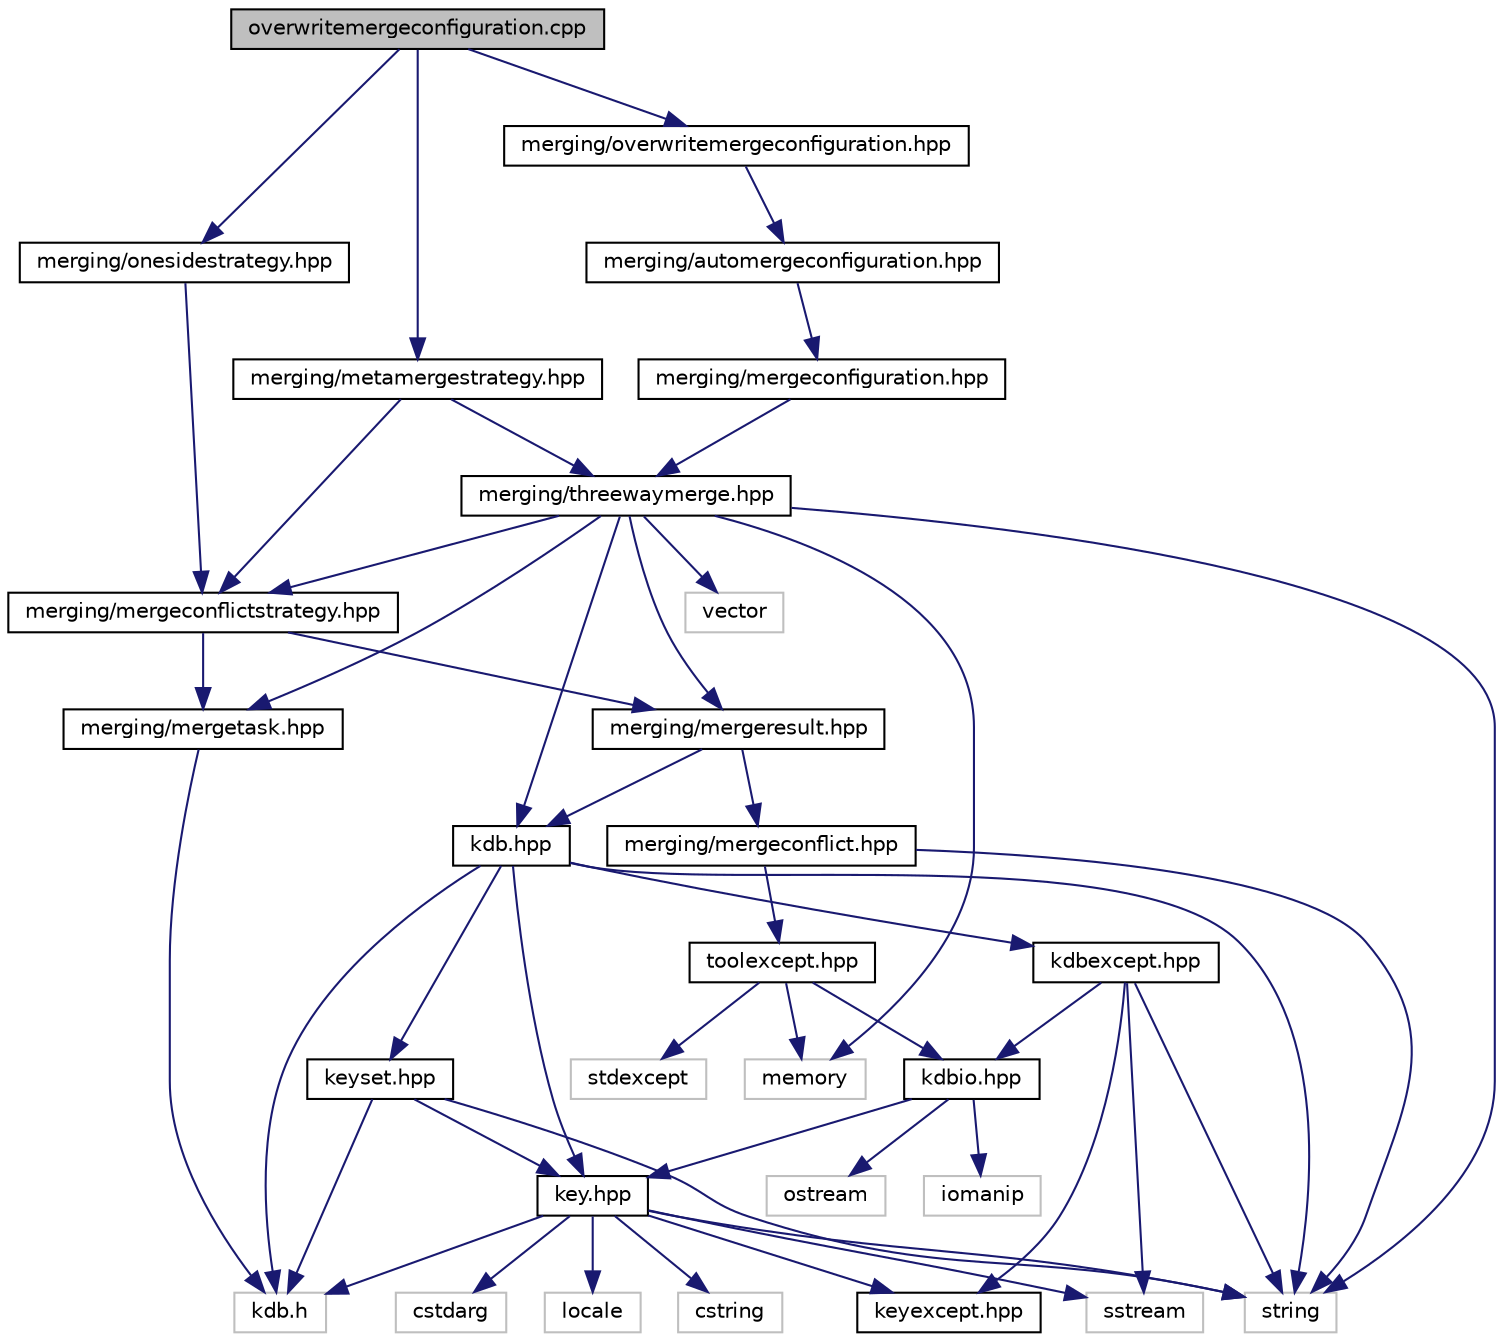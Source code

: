 digraph "overwritemergeconfiguration.cpp"
{
  edge [fontname="Helvetica",fontsize="10",labelfontname="Helvetica",labelfontsize="10"];
  node [fontname="Helvetica",fontsize="10",shape=record];
  Node1 [label="overwritemergeconfiguration.cpp",height=0.2,width=0.4,color="black", fillcolor="grey75", style="filled", fontcolor="black"];
  Node1 -> Node2 [color="midnightblue",fontsize="10",style="solid",fontname="Helvetica"];
  Node2 [label="merging/overwritemergeconfiguration.hpp",height=0.2,width=0.4,color="black", fillcolor="white", style="filled",URL="$overwritemergeconfiguration_8hpp.html",tooltip="A configuration for a simple automerge and guaranteed conflict resolution by one side. "];
  Node2 -> Node3 [color="midnightblue",fontsize="10",style="solid",fontname="Helvetica"];
  Node3 [label="merging/automergeconfiguration.hpp",height=0.2,width=0.4,color="black", fillcolor="white", style="filled",URL="$automergeconfiguration_8hpp.html",tooltip="A configuration for a simple automerge. "];
  Node3 -> Node4 [color="midnightblue",fontsize="10",style="solid",fontname="Helvetica"];
  Node4 [label="merging/mergeconfiguration.hpp",height=0.2,width=0.4,color="black", fillcolor="white", style="filled",URL="$mergeconfiguration_8hpp.html",tooltip="Base class for defining preconfigured merge configurations. "];
  Node4 -> Node5 [color="midnightblue",fontsize="10",style="solid",fontname="Helvetica"];
  Node5 [label="merging/threewaymerge.hpp",height=0.2,width=0.4,color="black", fillcolor="white", style="filled",URL="$threewaymerge_8hpp.html",tooltip="Implements a way to build and deal with a backend. "];
  Node5 -> Node6 [color="midnightblue",fontsize="10",style="solid",fontname="Helvetica"];
  Node6 [label="string",height=0.2,width=0.4,color="grey75", fillcolor="white", style="filled"];
  Node5 -> Node7 [color="midnightblue",fontsize="10",style="solid",fontname="Helvetica"];
  Node7 [label="vector",height=0.2,width=0.4,color="grey75", fillcolor="white", style="filled"];
  Node5 -> Node8 [color="midnightblue",fontsize="10",style="solid",fontname="Helvetica"];
  Node8 [label="memory",height=0.2,width=0.4,color="grey75", fillcolor="white", style="filled"];
  Node5 -> Node9 [color="midnightblue",fontsize="10",style="solid",fontname="Helvetica"];
  Node9 [label="kdb.hpp",height=0.2,width=0.4,color="black", fillcolor="white", style="filled",URL="$kdb_8hpp.html"];
  Node9 -> Node6 [color="midnightblue",fontsize="10",style="solid",fontname="Helvetica"];
  Node9 -> Node10 [color="midnightblue",fontsize="10",style="solid",fontname="Helvetica"];
  Node10 [label="key.hpp",height=0.2,width=0.4,color="black", fillcolor="white", style="filled",URL="$key_8hpp.html"];
  Node10 -> Node6 [color="midnightblue",fontsize="10",style="solid",fontname="Helvetica"];
  Node10 -> Node11 [color="midnightblue",fontsize="10",style="solid",fontname="Helvetica"];
  Node11 [label="locale",height=0.2,width=0.4,color="grey75", fillcolor="white", style="filled"];
  Node10 -> Node12 [color="midnightblue",fontsize="10",style="solid",fontname="Helvetica"];
  Node12 [label="cstring",height=0.2,width=0.4,color="grey75", fillcolor="white", style="filled"];
  Node10 -> Node13 [color="midnightblue",fontsize="10",style="solid",fontname="Helvetica"];
  Node13 [label="cstdarg",height=0.2,width=0.4,color="grey75", fillcolor="white", style="filled"];
  Node10 -> Node14 [color="midnightblue",fontsize="10",style="solid",fontname="Helvetica"];
  Node14 [label="sstream",height=0.2,width=0.4,color="grey75", fillcolor="white", style="filled"];
  Node10 -> Node15 [color="midnightblue",fontsize="10",style="solid",fontname="Helvetica"];
  Node15 [label="keyexcept.hpp",height=0.2,width=0.4,color="black", fillcolor="white", style="filled",URL="$keyexcept_8hpp.html"];
  Node10 -> Node16 [color="midnightblue",fontsize="10",style="solid",fontname="Helvetica"];
  Node16 [label="kdb.h",height=0.2,width=0.4,color="grey75", fillcolor="white", style="filled"];
  Node9 -> Node17 [color="midnightblue",fontsize="10",style="solid",fontname="Helvetica"];
  Node17 [label="keyset.hpp",height=0.2,width=0.4,color="black", fillcolor="white", style="filled",URL="$keyset_8hpp.html"];
  Node17 -> Node6 [color="midnightblue",fontsize="10",style="solid",fontname="Helvetica"];
  Node17 -> Node10 [color="midnightblue",fontsize="10",style="solid",fontname="Helvetica"];
  Node17 -> Node16 [color="midnightblue",fontsize="10",style="solid",fontname="Helvetica"];
  Node9 -> Node18 [color="midnightblue",fontsize="10",style="solid",fontname="Helvetica"];
  Node18 [label="kdbexcept.hpp",height=0.2,width=0.4,color="black", fillcolor="white", style="filled",URL="$kdbexcept_8hpp.html"];
  Node18 -> Node15 [color="midnightblue",fontsize="10",style="solid",fontname="Helvetica"];
  Node18 -> Node6 [color="midnightblue",fontsize="10",style="solid",fontname="Helvetica"];
  Node18 -> Node14 [color="midnightblue",fontsize="10",style="solid",fontname="Helvetica"];
  Node18 -> Node19 [color="midnightblue",fontsize="10",style="solid",fontname="Helvetica"];
  Node19 [label="kdbio.hpp",height=0.2,width=0.4,color="black", fillcolor="white", style="filled",URL="$kdbio_8hpp.html"];
  Node19 -> Node10 [color="midnightblue",fontsize="10",style="solid",fontname="Helvetica"];
  Node19 -> Node20 [color="midnightblue",fontsize="10",style="solid",fontname="Helvetica"];
  Node20 [label="ostream",height=0.2,width=0.4,color="grey75", fillcolor="white", style="filled"];
  Node19 -> Node21 [color="midnightblue",fontsize="10",style="solid",fontname="Helvetica"];
  Node21 [label="iomanip",height=0.2,width=0.4,color="grey75", fillcolor="white", style="filled"];
  Node9 -> Node16 [color="midnightblue",fontsize="10",style="solid",fontname="Helvetica"];
  Node5 -> Node22 [color="midnightblue",fontsize="10",style="solid",fontname="Helvetica"];
  Node22 [label="merging/mergeresult.hpp",height=0.2,width=0.4,color="black", fillcolor="white", style="filled",URL="$mergeresult_8hpp.html",tooltip="Class modelling the result of a three way merge. "];
  Node22 -> Node9 [color="midnightblue",fontsize="10",style="solid",fontname="Helvetica"];
  Node22 -> Node23 [color="midnightblue",fontsize="10",style="solid",fontname="Helvetica"];
  Node23 [label="merging/mergeconflict.hpp",height=0.2,width=0.4,color="black", fillcolor="white", style="filled",URL="$mergeconflict_8hpp.html",tooltip="Models a merge conflict. "];
  Node23 -> Node6 [color="midnightblue",fontsize="10",style="solid",fontname="Helvetica"];
  Node23 -> Node24 [color="midnightblue",fontsize="10",style="solid",fontname="Helvetica"];
  Node24 [label="toolexcept.hpp",height=0.2,width=0.4,color="black", fillcolor="white", style="filled",URL="$toolexcept_8hpp.html",tooltip="Implementation of all exceptions elektratools library might throw. "];
  Node24 -> Node25 [color="midnightblue",fontsize="10",style="solid",fontname="Helvetica"];
  Node25 [label="stdexcept",height=0.2,width=0.4,color="grey75", fillcolor="white", style="filled"];
  Node24 -> Node8 [color="midnightblue",fontsize="10",style="solid",fontname="Helvetica"];
  Node24 -> Node19 [color="midnightblue",fontsize="10",style="solid",fontname="Helvetica"];
  Node5 -> Node26 [color="midnightblue",fontsize="10",style="solid",fontname="Helvetica"];
  Node26 [label="merging/mergetask.hpp",height=0.2,width=0.4,color="black", fillcolor="white", style="filled",URL="$mergetask_8hpp.html",tooltip="Models a merge task. "];
  Node26 -> Node16 [color="midnightblue",fontsize="10",style="solid",fontname="Helvetica"];
  Node5 -> Node27 [color="midnightblue",fontsize="10",style="solid",fontname="Helvetica"];
  Node27 [label="merging/mergeconflictstrategy.hpp",height=0.2,width=0.4,color="black", fillcolor="white", style="filled",URL="$mergeconflictstrategy_8hpp.html",tooltip="Interface for a MergeConflictStrategy. "];
  Node27 -> Node22 [color="midnightblue",fontsize="10",style="solid",fontname="Helvetica"];
  Node27 -> Node26 [color="midnightblue",fontsize="10",style="solid",fontname="Helvetica"];
  Node1 -> Node28 [color="midnightblue",fontsize="10",style="solid",fontname="Helvetica"];
  Node28 [label="merging/metamergestrategy.hpp",height=0.2,width=0.4,color="black", fillcolor="white", style="filled",URL="$metamergestrategy_8hpp.html",tooltip="Applies a MergeConflictStrategy on the meta keys. "];
  Node28 -> Node5 [color="midnightblue",fontsize="10",style="solid",fontname="Helvetica"];
  Node28 -> Node27 [color="midnightblue",fontsize="10",style="solid",fontname="Helvetica"];
  Node1 -> Node29 [color="midnightblue",fontsize="10",style="solid",fontname="Helvetica"];
  Node29 [label="merging/onesidestrategy.hpp",height=0.2,width=0.4,color="black", fillcolor="white", style="filled",URL="$onesidestrategy_8hpp.html",tooltip="A strategy which always takes the value from one side. "];
  Node29 -> Node27 [color="midnightblue",fontsize="10",style="solid",fontname="Helvetica"];
}
